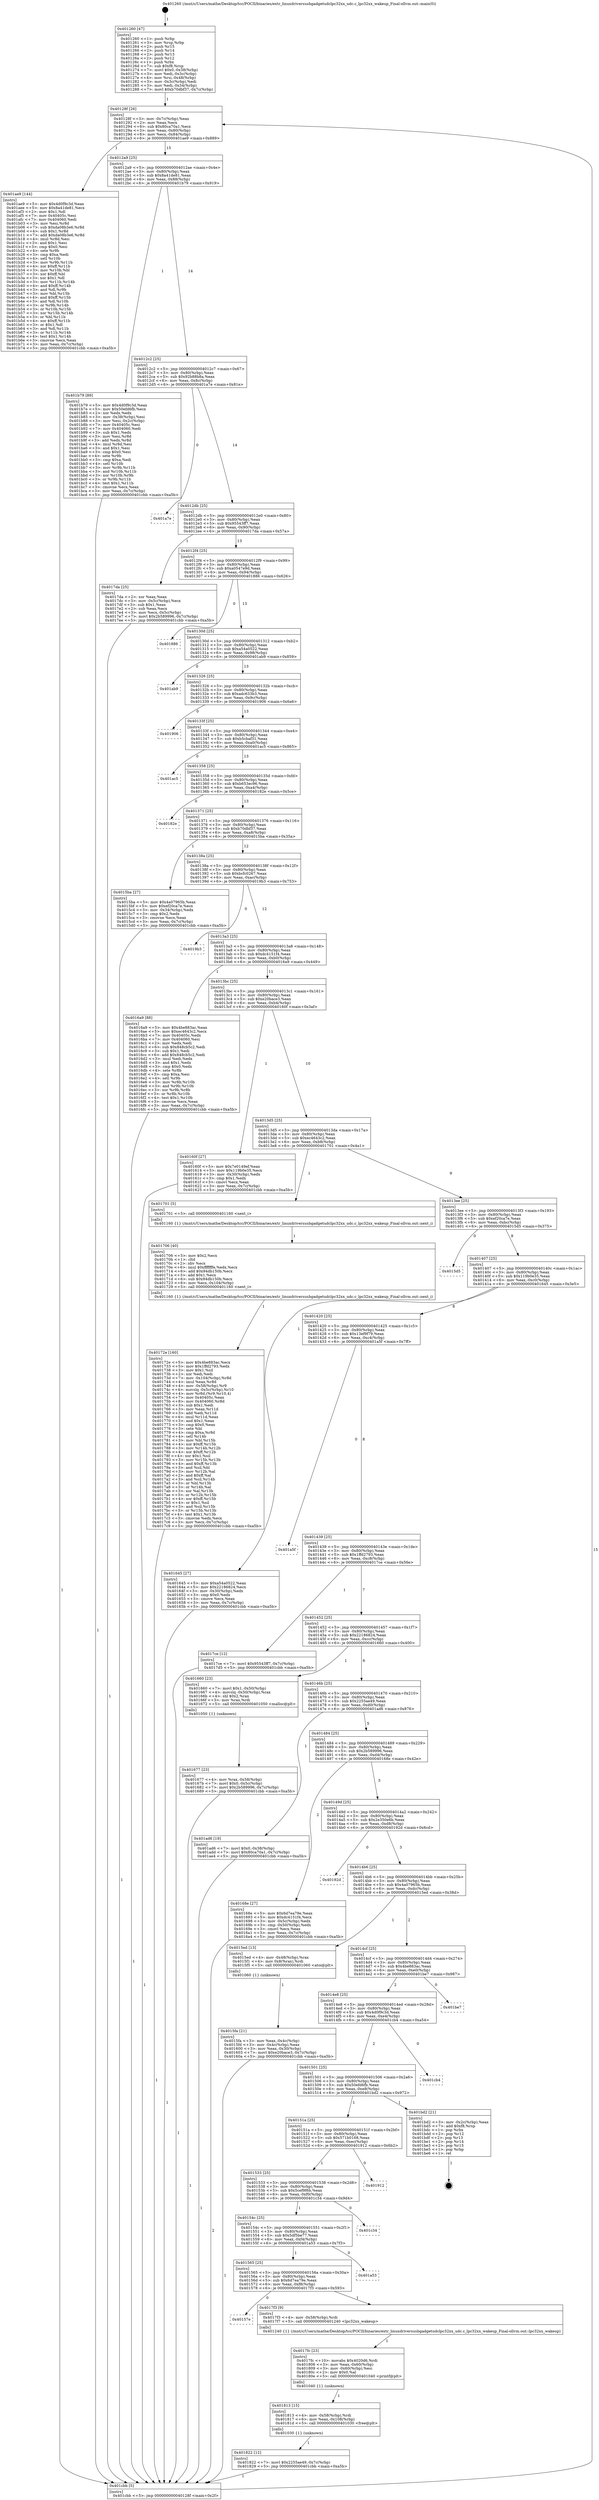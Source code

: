 digraph "0x401260" {
  label = "0x401260 (/mnt/c/Users/mathe/Desktop/tcc/POCII/binaries/extr_linuxdriversusbgadgetudclpc32xx_udc.c_lpc32xx_wakeup_Final-ollvm.out::main(0))"
  labelloc = "t"
  node[shape=record]

  Entry [label="",width=0.3,height=0.3,shape=circle,fillcolor=black,style=filled]
  "0x40128f" [label="{
     0x40128f [26]\l
     | [instrs]\l
     &nbsp;&nbsp;0x40128f \<+3\>: mov -0x7c(%rbp),%eax\l
     &nbsp;&nbsp;0x401292 \<+2\>: mov %eax,%ecx\l
     &nbsp;&nbsp;0x401294 \<+6\>: sub $0x80ca70a1,%ecx\l
     &nbsp;&nbsp;0x40129a \<+3\>: mov %eax,-0x80(%rbp)\l
     &nbsp;&nbsp;0x40129d \<+6\>: mov %ecx,-0x84(%rbp)\l
     &nbsp;&nbsp;0x4012a3 \<+6\>: je 0000000000401ae9 \<main+0x889\>\l
  }"]
  "0x401ae9" [label="{
     0x401ae9 [144]\l
     | [instrs]\l
     &nbsp;&nbsp;0x401ae9 \<+5\>: mov $0x4d0f9c3d,%eax\l
     &nbsp;&nbsp;0x401aee \<+5\>: mov $0x8a41de81,%ecx\l
     &nbsp;&nbsp;0x401af3 \<+2\>: mov $0x1,%dl\l
     &nbsp;&nbsp;0x401af5 \<+7\>: mov 0x40405c,%esi\l
     &nbsp;&nbsp;0x401afc \<+7\>: mov 0x404060,%edi\l
     &nbsp;&nbsp;0x401b03 \<+3\>: mov %esi,%r8d\l
     &nbsp;&nbsp;0x401b06 \<+7\>: sub $0xda08b3e6,%r8d\l
     &nbsp;&nbsp;0x401b0d \<+4\>: sub $0x1,%r8d\l
     &nbsp;&nbsp;0x401b11 \<+7\>: add $0xda08b3e6,%r8d\l
     &nbsp;&nbsp;0x401b18 \<+4\>: imul %r8d,%esi\l
     &nbsp;&nbsp;0x401b1c \<+3\>: and $0x1,%esi\l
     &nbsp;&nbsp;0x401b1f \<+3\>: cmp $0x0,%esi\l
     &nbsp;&nbsp;0x401b22 \<+4\>: sete %r9b\l
     &nbsp;&nbsp;0x401b26 \<+3\>: cmp $0xa,%edi\l
     &nbsp;&nbsp;0x401b29 \<+4\>: setl %r10b\l
     &nbsp;&nbsp;0x401b2d \<+3\>: mov %r9b,%r11b\l
     &nbsp;&nbsp;0x401b30 \<+4\>: xor $0xff,%r11b\l
     &nbsp;&nbsp;0x401b34 \<+3\>: mov %r10b,%bl\l
     &nbsp;&nbsp;0x401b37 \<+3\>: xor $0xff,%bl\l
     &nbsp;&nbsp;0x401b3a \<+3\>: xor $0x1,%dl\l
     &nbsp;&nbsp;0x401b3d \<+3\>: mov %r11b,%r14b\l
     &nbsp;&nbsp;0x401b40 \<+4\>: and $0xff,%r14b\l
     &nbsp;&nbsp;0x401b44 \<+3\>: and %dl,%r9b\l
     &nbsp;&nbsp;0x401b47 \<+3\>: mov %bl,%r15b\l
     &nbsp;&nbsp;0x401b4a \<+4\>: and $0xff,%r15b\l
     &nbsp;&nbsp;0x401b4e \<+3\>: and %dl,%r10b\l
     &nbsp;&nbsp;0x401b51 \<+3\>: or %r9b,%r14b\l
     &nbsp;&nbsp;0x401b54 \<+3\>: or %r10b,%r15b\l
     &nbsp;&nbsp;0x401b57 \<+3\>: xor %r15b,%r14b\l
     &nbsp;&nbsp;0x401b5a \<+3\>: or %bl,%r11b\l
     &nbsp;&nbsp;0x401b5d \<+4\>: xor $0xff,%r11b\l
     &nbsp;&nbsp;0x401b61 \<+3\>: or $0x1,%dl\l
     &nbsp;&nbsp;0x401b64 \<+3\>: and %dl,%r11b\l
     &nbsp;&nbsp;0x401b67 \<+3\>: or %r11b,%r14b\l
     &nbsp;&nbsp;0x401b6a \<+4\>: test $0x1,%r14b\l
     &nbsp;&nbsp;0x401b6e \<+3\>: cmovne %ecx,%eax\l
     &nbsp;&nbsp;0x401b71 \<+3\>: mov %eax,-0x7c(%rbp)\l
     &nbsp;&nbsp;0x401b74 \<+5\>: jmp 0000000000401cbb \<main+0xa5b\>\l
  }"]
  "0x4012a9" [label="{
     0x4012a9 [25]\l
     | [instrs]\l
     &nbsp;&nbsp;0x4012a9 \<+5\>: jmp 00000000004012ae \<main+0x4e\>\l
     &nbsp;&nbsp;0x4012ae \<+3\>: mov -0x80(%rbp),%eax\l
     &nbsp;&nbsp;0x4012b1 \<+5\>: sub $0x8a41de81,%eax\l
     &nbsp;&nbsp;0x4012b6 \<+6\>: mov %eax,-0x88(%rbp)\l
     &nbsp;&nbsp;0x4012bc \<+6\>: je 0000000000401b79 \<main+0x919\>\l
  }"]
  Exit [label="",width=0.3,height=0.3,shape=circle,fillcolor=black,style=filled,peripheries=2]
  "0x401b79" [label="{
     0x401b79 [89]\l
     | [instrs]\l
     &nbsp;&nbsp;0x401b79 \<+5\>: mov $0x4d0f9c3d,%eax\l
     &nbsp;&nbsp;0x401b7e \<+5\>: mov $0x50efd6fb,%ecx\l
     &nbsp;&nbsp;0x401b83 \<+2\>: xor %edx,%edx\l
     &nbsp;&nbsp;0x401b85 \<+3\>: mov -0x38(%rbp),%esi\l
     &nbsp;&nbsp;0x401b88 \<+3\>: mov %esi,-0x2c(%rbp)\l
     &nbsp;&nbsp;0x401b8b \<+7\>: mov 0x40405c,%esi\l
     &nbsp;&nbsp;0x401b92 \<+7\>: mov 0x404060,%edi\l
     &nbsp;&nbsp;0x401b99 \<+3\>: sub $0x1,%edx\l
     &nbsp;&nbsp;0x401b9c \<+3\>: mov %esi,%r8d\l
     &nbsp;&nbsp;0x401b9f \<+3\>: add %edx,%r8d\l
     &nbsp;&nbsp;0x401ba2 \<+4\>: imul %r8d,%esi\l
     &nbsp;&nbsp;0x401ba6 \<+3\>: and $0x1,%esi\l
     &nbsp;&nbsp;0x401ba9 \<+3\>: cmp $0x0,%esi\l
     &nbsp;&nbsp;0x401bac \<+4\>: sete %r9b\l
     &nbsp;&nbsp;0x401bb0 \<+3\>: cmp $0xa,%edi\l
     &nbsp;&nbsp;0x401bb3 \<+4\>: setl %r10b\l
     &nbsp;&nbsp;0x401bb7 \<+3\>: mov %r9b,%r11b\l
     &nbsp;&nbsp;0x401bba \<+3\>: and %r10b,%r11b\l
     &nbsp;&nbsp;0x401bbd \<+3\>: xor %r10b,%r9b\l
     &nbsp;&nbsp;0x401bc0 \<+3\>: or %r9b,%r11b\l
     &nbsp;&nbsp;0x401bc3 \<+4\>: test $0x1,%r11b\l
     &nbsp;&nbsp;0x401bc7 \<+3\>: cmovne %ecx,%eax\l
     &nbsp;&nbsp;0x401bca \<+3\>: mov %eax,-0x7c(%rbp)\l
     &nbsp;&nbsp;0x401bcd \<+5\>: jmp 0000000000401cbb \<main+0xa5b\>\l
  }"]
  "0x4012c2" [label="{
     0x4012c2 [25]\l
     | [instrs]\l
     &nbsp;&nbsp;0x4012c2 \<+5\>: jmp 00000000004012c7 \<main+0x67\>\l
     &nbsp;&nbsp;0x4012c7 \<+3\>: mov -0x80(%rbp),%eax\l
     &nbsp;&nbsp;0x4012ca \<+5\>: sub $0x92b88b8a,%eax\l
     &nbsp;&nbsp;0x4012cf \<+6\>: mov %eax,-0x8c(%rbp)\l
     &nbsp;&nbsp;0x4012d5 \<+6\>: je 0000000000401a7e \<main+0x81e\>\l
  }"]
  "0x401822" [label="{
     0x401822 [12]\l
     | [instrs]\l
     &nbsp;&nbsp;0x401822 \<+7\>: movl $0x2255ae49,-0x7c(%rbp)\l
     &nbsp;&nbsp;0x401829 \<+5\>: jmp 0000000000401cbb \<main+0xa5b\>\l
  }"]
  "0x401a7e" [label="{
     0x401a7e\l
  }", style=dashed]
  "0x4012db" [label="{
     0x4012db [25]\l
     | [instrs]\l
     &nbsp;&nbsp;0x4012db \<+5\>: jmp 00000000004012e0 \<main+0x80\>\l
     &nbsp;&nbsp;0x4012e0 \<+3\>: mov -0x80(%rbp),%eax\l
     &nbsp;&nbsp;0x4012e3 \<+5\>: sub $0x95543ff7,%eax\l
     &nbsp;&nbsp;0x4012e8 \<+6\>: mov %eax,-0x90(%rbp)\l
     &nbsp;&nbsp;0x4012ee \<+6\>: je 00000000004017da \<main+0x57a\>\l
  }"]
  "0x401813" [label="{
     0x401813 [15]\l
     | [instrs]\l
     &nbsp;&nbsp;0x401813 \<+4\>: mov -0x58(%rbp),%rdi\l
     &nbsp;&nbsp;0x401817 \<+6\>: mov %eax,-0x108(%rbp)\l
     &nbsp;&nbsp;0x40181d \<+5\>: call 0000000000401030 \<free@plt\>\l
     | [calls]\l
     &nbsp;&nbsp;0x401030 \{1\} (unknown)\l
  }"]
  "0x4017da" [label="{
     0x4017da [25]\l
     | [instrs]\l
     &nbsp;&nbsp;0x4017da \<+2\>: xor %eax,%eax\l
     &nbsp;&nbsp;0x4017dc \<+3\>: mov -0x5c(%rbp),%ecx\l
     &nbsp;&nbsp;0x4017df \<+3\>: sub $0x1,%eax\l
     &nbsp;&nbsp;0x4017e2 \<+2\>: sub %eax,%ecx\l
     &nbsp;&nbsp;0x4017e4 \<+3\>: mov %ecx,-0x5c(%rbp)\l
     &nbsp;&nbsp;0x4017e7 \<+7\>: movl $0x2b589996,-0x7c(%rbp)\l
     &nbsp;&nbsp;0x4017ee \<+5\>: jmp 0000000000401cbb \<main+0xa5b\>\l
  }"]
  "0x4012f4" [label="{
     0x4012f4 [25]\l
     | [instrs]\l
     &nbsp;&nbsp;0x4012f4 \<+5\>: jmp 00000000004012f9 \<main+0x99\>\l
     &nbsp;&nbsp;0x4012f9 \<+3\>: mov -0x80(%rbp),%eax\l
     &nbsp;&nbsp;0x4012fc \<+5\>: sub $0xa0547e9d,%eax\l
     &nbsp;&nbsp;0x401301 \<+6\>: mov %eax,-0x94(%rbp)\l
     &nbsp;&nbsp;0x401307 \<+6\>: je 0000000000401886 \<main+0x626\>\l
  }"]
  "0x4017fc" [label="{
     0x4017fc [23]\l
     | [instrs]\l
     &nbsp;&nbsp;0x4017fc \<+10\>: movabs $0x4020d6,%rdi\l
     &nbsp;&nbsp;0x401806 \<+3\>: mov %eax,-0x60(%rbp)\l
     &nbsp;&nbsp;0x401809 \<+3\>: mov -0x60(%rbp),%esi\l
     &nbsp;&nbsp;0x40180c \<+2\>: mov $0x0,%al\l
     &nbsp;&nbsp;0x40180e \<+5\>: call 0000000000401040 \<printf@plt\>\l
     | [calls]\l
     &nbsp;&nbsp;0x401040 \{1\} (unknown)\l
  }"]
  "0x401886" [label="{
     0x401886\l
  }", style=dashed]
  "0x40130d" [label="{
     0x40130d [25]\l
     | [instrs]\l
     &nbsp;&nbsp;0x40130d \<+5\>: jmp 0000000000401312 \<main+0xb2\>\l
     &nbsp;&nbsp;0x401312 \<+3\>: mov -0x80(%rbp),%eax\l
     &nbsp;&nbsp;0x401315 \<+5\>: sub $0xa54a0522,%eax\l
     &nbsp;&nbsp;0x40131a \<+6\>: mov %eax,-0x98(%rbp)\l
     &nbsp;&nbsp;0x401320 \<+6\>: je 0000000000401ab9 \<main+0x859\>\l
  }"]
  "0x40157e" [label="{
     0x40157e\l
  }", style=dashed]
  "0x401ab9" [label="{
     0x401ab9\l
  }", style=dashed]
  "0x401326" [label="{
     0x401326 [25]\l
     | [instrs]\l
     &nbsp;&nbsp;0x401326 \<+5\>: jmp 000000000040132b \<main+0xcb\>\l
     &nbsp;&nbsp;0x40132b \<+3\>: mov -0x80(%rbp),%eax\l
     &nbsp;&nbsp;0x40132e \<+5\>: sub $0xadc633b3,%eax\l
     &nbsp;&nbsp;0x401333 \<+6\>: mov %eax,-0x9c(%rbp)\l
     &nbsp;&nbsp;0x401339 \<+6\>: je 0000000000401906 \<main+0x6a6\>\l
  }"]
  "0x4017f3" [label="{
     0x4017f3 [9]\l
     | [instrs]\l
     &nbsp;&nbsp;0x4017f3 \<+4\>: mov -0x58(%rbp),%rdi\l
     &nbsp;&nbsp;0x4017f7 \<+5\>: call 0000000000401240 \<lpc32xx_wakeup\>\l
     | [calls]\l
     &nbsp;&nbsp;0x401240 \{1\} (/mnt/c/Users/mathe/Desktop/tcc/POCII/binaries/extr_linuxdriversusbgadgetudclpc32xx_udc.c_lpc32xx_wakeup_Final-ollvm.out::lpc32xx_wakeup)\l
  }"]
  "0x401906" [label="{
     0x401906\l
  }", style=dashed]
  "0x40133f" [label="{
     0x40133f [25]\l
     | [instrs]\l
     &nbsp;&nbsp;0x40133f \<+5\>: jmp 0000000000401344 \<main+0xe4\>\l
     &nbsp;&nbsp;0x401344 \<+3\>: mov -0x80(%rbp),%eax\l
     &nbsp;&nbsp;0x401347 \<+5\>: sub $0xb5cbaf31,%eax\l
     &nbsp;&nbsp;0x40134c \<+6\>: mov %eax,-0xa0(%rbp)\l
     &nbsp;&nbsp;0x401352 \<+6\>: je 0000000000401ac5 \<main+0x865\>\l
  }"]
  "0x401565" [label="{
     0x401565 [25]\l
     | [instrs]\l
     &nbsp;&nbsp;0x401565 \<+5\>: jmp 000000000040156a \<main+0x30a\>\l
     &nbsp;&nbsp;0x40156a \<+3\>: mov -0x80(%rbp),%eax\l
     &nbsp;&nbsp;0x40156d \<+5\>: sub $0x6d7ea79e,%eax\l
     &nbsp;&nbsp;0x401572 \<+6\>: mov %eax,-0xf8(%rbp)\l
     &nbsp;&nbsp;0x401578 \<+6\>: je 00000000004017f3 \<main+0x593\>\l
  }"]
  "0x401ac5" [label="{
     0x401ac5\l
  }", style=dashed]
  "0x401358" [label="{
     0x401358 [25]\l
     | [instrs]\l
     &nbsp;&nbsp;0x401358 \<+5\>: jmp 000000000040135d \<main+0xfd\>\l
     &nbsp;&nbsp;0x40135d \<+3\>: mov -0x80(%rbp),%eax\l
     &nbsp;&nbsp;0x401360 \<+5\>: sub $0xb653ec96,%eax\l
     &nbsp;&nbsp;0x401365 \<+6\>: mov %eax,-0xa4(%rbp)\l
     &nbsp;&nbsp;0x40136b \<+6\>: je 000000000040182e \<main+0x5ce\>\l
  }"]
  "0x401a53" [label="{
     0x401a53\l
  }", style=dashed]
  "0x40182e" [label="{
     0x40182e\l
  }", style=dashed]
  "0x401371" [label="{
     0x401371 [25]\l
     | [instrs]\l
     &nbsp;&nbsp;0x401371 \<+5\>: jmp 0000000000401376 \<main+0x116\>\l
     &nbsp;&nbsp;0x401376 \<+3\>: mov -0x80(%rbp),%eax\l
     &nbsp;&nbsp;0x401379 \<+5\>: sub $0xb70dbf37,%eax\l
     &nbsp;&nbsp;0x40137e \<+6\>: mov %eax,-0xa8(%rbp)\l
     &nbsp;&nbsp;0x401384 \<+6\>: je 00000000004015ba \<main+0x35a\>\l
  }"]
  "0x40154c" [label="{
     0x40154c [25]\l
     | [instrs]\l
     &nbsp;&nbsp;0x40154c \<+5\>: jmp 0000000000401551 \<main+0x2f1\>\l
     &nbsp;&nbsp;0x401551 \<+3\>: mov -0x80(%rbp),%eax\l
     &nbsp;&nbsp;0x401554 \<+5\>: sub $0x5df5be77,%eax\l
     &nbsp;&nbsp;0x401559 \<+6\>: mov %eax,-0xf4(%rbp)\l
     &nbsp;&nbsp;0x40155f \<+6\>: je 0000000000401a53 \<main+0x7f3\>\l
  }"]
  "0x4015ba" [label="{
     0x4015ba [27]\l
     | [instrs]\l
     &nbsp;&nbsp;0x4015ba \<+5\>: mov $0x4a07965b,%eax\l
     &nbsp;&nbsp;0x4015bf \<+5\>: mov $0xef20ca7e,%ecx\l
     &nbsp;&nbsp;0x4015c4 \<+3\>: mov -0x34(%rbp),%edx\l
     &nbsp;&nbsp;0x4015c7 \<+3\>: cmp $0x2,%edx\l
     &nbsp;&nbsp;0x4015ca \<+3\>: cmovne %ecx,%eax\l
     &nbsp;&nbsp;0x4015cd \<+3\>: mov %eax,-0x7c(%rbp)\l
     &nbsp;&nbsp;0x4015d0 \<+5\>: jmp 0000000000401cbb \<main+0xa5b\>\l
  }"]
  "0x40138a" [label="{
     0x40138a [25]\l
     | [instrs]\l
     &nbsp;&nbsp;0x40138a \<+5\>: jmp 000000000040138f \<main+0x12f\>\l
     &nbsp;&nbsp;0x40138f \<+3\>: mov -0x80(%rbp),%eax\l
     &nbsp;&nbsp;0x401392 \<+5\>: sub $0xbcfc0267,%eax\l
     &nbsp;&nbsp;0x401397 \<+6\>: mov %eax,-0xac(%rbp)\l
     &nbsp;&nbsp;0x40139d \<+6\>: je 00000000004019b3 \<main+0x753\>\l
  }"]
  "0x401cbb" [label="{
     0x401cbb [5]\l
     | [instrs]\l
     &nbsp;&nbsp;0x401cbb \<+5\>: jmp 000000000040128f \<main+0x2f\>\l
  }"]
  "0x401260" [label="{
     0x401260 [47]\l
     | [instrs]\l
     &nbsp;&nbsp;0x401260 \<+1\>: push %rbp\l
     &nbsp;&nbsp;0x401261 \<+3\>: mov %rsp,%rbp\l
     &nbsp;&nbsp;0x401264 \<+2\>: push %r15\l
     &nbsp;&nbsp;0x401266 \<+2\>: push %r14\l
     &nbsp;&nbsp;0x401268 \<+2\>: push %r13\l
     &nbsp;&nbsp;0x40126a \<+2\>: push %r12\l
     &nbsp;&nbsp;0x40126c \<+1\>: push %rbx\l
     &nbsp;&nbsp;0x40126d \<+7\>: sub $0xf8,%rsp\l
     &nbsp;&nbsp;0x401274 \<+7\>: movl $0x0,-0x38(%rbp)\l
     &nbsp;&nbsp;0x40127b \<+3\>: mov %edi,-0x3c(%rbp)\l
     &nbsp;&nbsp;0x40127e \<+4\>: mov %rsi,-0x48(%rbp)\l
     &nbsp;&nbsp;0x401282 \<+3\>: mov -0x3c(%rbp),%edi\l
     &nbsp;&nbsp;0x401285 \<+3\>: mov %edi,-0x34(%rbp)\l
     &nbsp;&nbsp;0x401288 \<+7\>: movl $0xb70dbf37,-0x7c(%rbp)\l
  }"]
  "0x401c34" [label="{
     0x401c34\l
  }", style=dashed]
  "0x4019b3" [label="{
     0x4019b3\l
  }", style=dashed]
  "0x4013a3" [label="{
     0x4013a3 [25]\l
     | [instrs]\l
     &nbsp;&nbsp;0x4013a3 \<+5\>: jmp 00000000004013a8 \<main+0x148\>\l
     &nbsp;&nbsp;0x4013a8 \<+3\>: mov -0x80(%rbp),%eax\l
     &nbsp;&nbsp;0x4013ab \<+5\>: sub $0xdc4151f4,%eax\l
     &nbsp;&nbsp;0x4013b0 \<+6\>: mov %eax,-0xb0(%rbp)\l
     &nbsp;&nbsp;0x4013b6 \<+6\>: je 00000000004016a9 \<main+0x449\>\l
  }"]
  "0x401533" [label="{
     0x401533 [25]\l
     | [instrs]\l
     &nbsp;&nbsp;0x401533 \<+5\>: jmp 0000000000401538 \<main+0x2d8\>\l
     &nbsp;&nbsp;0x401538 \<+3\>: mov -0x80(%rbp),%eax\l
     &nbsp;&nbsp;0x40153b \<+5\>: sub $0x5cef9f6b,%eax\l
     &nbsp;&nbsp;0x401540 \<+6\>: mov %eax,-0xf0(%rbp)\l
     &nbsp;&nbsp;0x401546 \<+6\>: je 0000000000401c34 \<main+0x9d4\>\l
  }"]
  "0x4016a9" [label="{
     0x4016a9 [88]\l
     | [instrs]\l
     &nbsp;&nbsp;0x4016a9 \<+5\>: mov $0x4be883ac,%eax\l
     &nbsp;&nbsp;0x4016ae \<+5\>: mov $0xec4643c2,%ecx\l
     &nbsp;&nbsp;0x4016b3 \<+7\>: mov 0x40405c,%edx\l
     &nbsp;&nbsp;0x4016ba \<+7\>: mov 0x404060,%esi\l
     &nbsp;&nbsp;0x4016c1 \<+2\>: mov %edx,%edi\l
     &nbsp;&nbsp;0x4016c3 \<+6\>: sub $0x848cb5c2,%edi\l
     &nbsp;&nbsp;0x4016c9 \<+3\>: sub $0x1,%edi\l
     &nbsp;&nbsp;0x4016cc \<+6\>: add $0x848cb5c2,%edi\l
     &nbsp;&nbsp;0x4016d2 \<+3\>: imul %edi,%edx\l
     &nbsp;&nbsp;0x4016d5 \<+3\>: and $0x1,%edx\l
     &nbsp;&nbsp;0x4016d8 \<+3\>: cmp $0x0,%edx\l
     &nbsp;&nbsp;0x4016db \<+4\>: sete %r8b\l
     &nbsp;&nbsp;0x4016df \<+3\>: cmp $0xa,%esi\l
     &nbsp;&nbsp;0x4016e2 \<+4\>: setl %r9b\l
     &nbsp;&nbsp;0x4016e6 \<+3\>: mov %r8b,%r10b\l
     &nbsp;&nbsp;0x4016e9 \<+3\>: and %r9b,%r10b\l
     &nbsp;&nbsp;0x4016ec \<+3\>: xor %r9b,%r8b\l
     &nbsp;&nbsp;0x4016ef \<+3\>: or %r8b,%r10b\l
     &nbsp;&nbsp;0x4016f2 \<+4\>: test $0x1,%r10b\l
     &nbsp;&nbsp;0x4016f6 \<+3\>: cmovne %ecx,%eax\l
     &nbsp;&nbsp;0x4016f9 \<+3\>: mov %eax,-0x7c(%rbp)\l
     &nbsp;&nbsp;0x4016fc \<+5\>: jmp 0000000000401cbb \<main+0xa5b\>\l
  }"]
  "0x4013bc" [label="{
     0x4013bc [25]\l
     | [instrs]\l
     &nbsp;&nbsp;0x4013bc \<+5\>: jmp 00000000004013c1 \<main+0x161\>\l
     &nbsp;&nbsp;0x4013c1 \<+3\>: mov -0x80(%rbp),%eax\l
     &nbsp;&nbsp;0x4013c4 \<+5\>: sub $0xe20bace3,%eax\l
     &nbsp;&nbsp;0x4013c9 \<+6\>: mov %eax,-0xb4(%rbp)\l
     &nbsp;&nbsp;0x4013cf \<+6\>: je 000000000040160f \<main+0x3af\>\l
  }"]
  "0x401912" [label="{
     0x401912\l
  }", style=dashed]
  "0x40160f" [label="{
     0x40160f [27]\l
     | [instrs]\l
     &nbsp;&nbsp;0x40160f \<+5\>: mov $0x7e0149ef,%eax\l
     &nbsp;&nbsp;0x401614 \<+5\>: mov $0x119b0e35,%ecx\l
     &nbsp;&nbsp;0x401619 \<+3\>: mov -0x30(%rbp),%edx\l
     &nbsp;&nbsp;0x40161c \<+3\>: cmp $0x1,%edx\l
     &nbsp;&nbsp;0x40161f \<+3\>: cmovl %ecx,%eax\l
     &nbsp;&nbsp;0x401622 \<+3\>: mov %eax,-0x7c(%rbp)\l
     &nbsp;&nbsp;0x401625 \<+5\>: jmp 0000000000401cbb \<main+0xa5b\>\l
  }"]
  "0x4013d5" [label="{
     0x4013d5 [25]\l
     | [instrs]\l
     &nbsp;&nbsp;0x4013d5 \<+5\>: jmp 00000000004013da \<main+0x17a\>\l
     &nbsp;&nbsp;0x4013da \<+3\>: mov -0x80(%rbp),%eax\l
     &nbsp;&nbsp;0x4013dd \<+5\>: sub $0xec4643c2,%eax\l
     &nbsp;&nbsp;0x4013e2 \<+6\>: mov %eax,-0xb8(%rbp)\l
     &nbsp;&nbsp;0x4013e8 \<+6\>: je 0000000000401701 \<main+0x4a1\>\l
  }"]
  "0x40151a" [label="{
     0x40151a [25]\l
     | [instrs]\l
     &nbsp;&nbsp;0x40151a \<+5\>: jmp 000000000040151f \<main+0x2bf\>\l
     &nbsp;&nbsp;0x40151f \<+3\>: mov -0x80(%rbp),%eax\l
     &nbsp;&nbsp;0x401522 \<+5\>: sub $0x571b0168,%eax\l
     &nbsp;&nbsp;0x401527 \<+6\>: mov %eax,-0xec(%rbp)\l
     &nbsp;&nbsp;0x40152d \<+6\>: je 0000000000401912 \<main+0x6b2\>\l
  }"]
  "0x401701" [label="{
     0x401701 [5]\l
     | [instrs]\l
     &nbsp;&nbsp;0x401701 \<+5\>: call 0000000000401160 \<next_i\>\l
     | [calls]\l
     &nbsp;&nbsp;0x401160 \{1\} (/mnt/c/Users/mathe/Desktop/tcc/POCII/binaries/extr_linuxdriversusbgadgetudclpc32xx_udc.c_lpc32xx_wakeup_Final-ollvm.out::next_i)\l
  }"]
  "0x4013ee" [label="{
     0x4013ee [25]\l
     | [instrs]\l
     &nbsp;&nbsp;0x4013ee \<+5\>: jmp 00000000004013f3 \<main+0x193\>\l
     &nbsp;&nbsp;0x4013f3 \<+3\>: mov -0x80(%rbp),%eax\l
     &nbsp;&nbsp;0x4013f6 \<+5\>: sub $0xef20ca7e,%eax\l
     &nbsp;&nbsp;0x4013fb \<+6\>: mov %eax,-0xbc(%rbp)\l
     &nbsp;&nbsp;0x401401 \<+6\>: je 00000000004015d5 \<main+0x375\>\l
  }"]
  "0x401bd2" [label="{
     0x401bd2 [21]\l
     | [instrs]\l
     &nbsp;&nbsp;0x401bd2 \<+3\>: mov -0x2c(%rbp),%eax\l
     &nbsp;&nbsp;0x401bd5 \<+7\>: add $0xf8,%rsp\l
     &nbsp;&nbsp;0x401bdc \<+1\>: pop %rbx\l
     &nbsp;&nbsp;0x401bdd \<+2\>: pop %r12\l
     &nbsp;&nbsp;0x401bdf \<+2\>: pop %r13\l
     &nbsp;&nbsp;0x401be1 \<+2\>: pop %r14\l
     &nbsp;&nbsp;0x401be3 \<+2\>: pop %r15\l
     &nbsp;&nbsp;0x401be5 \<+1\>: pop %rbp\l
     &nbsp;&nbsp;0x401be6 \<+1\>: ret\l
  }"]
  "0x4015d5" [label="{
     0x4015d5\l
  }", style=dashed]
  "0x401407" [label="{
     0x401407 [25]\l
     | [instrs]\l
     &nbsp;&nbsp;0x401407 \<+5\>: jmp 000000000040140c \<main+0x1ac\>\l
     &nbsp;&nbsp;0x40140c \<+3\>: mov -0x80(%rbp),%eax\l
     &nbsp;&nbsp;0x40140f \<+5\>: sub $0x119b0e35,%eax\l
     &nbsp;&nbsp;0x401414 \<+6\>: mov %eax,-0xc0(%rbp)\l
     &nbsp;&nbsp;0x40141a \<+6\>: je 0000000000401645 \<main+0x3e5\>\l
  }"]
  "0x401501" [label="{
     0x401501 [25]\l
     | [instrs]\l
     &nbsp;&nbsp;0x401501 \<+5\>: jmp 0000000000401506 \<main+0x2a6\>\l
     &nbsp;&nbsp;0x401506 \<+3\>: mov -0x80(%rbp),%eax\l
     &nbsp;&nbsp;0x401509 \<+5\>: sub $0x50efd6fb,%eax\l
     &nbsp;&nbsp;0x40150e \<+6\>: mov %eax,-0xe8(%rbp)\l
     &nbsp;&nbsp;0x401514 \<+6\>: je 0000000000401bd2 \<main+0x972\>\l
  }"]
  "0x401645" [label="{
     0x401645 [27]\l
     | [instrs]\l
     &nbsp;&nbsp;0x401645 \<+5\>: mov $0xa54a0522,%eax\l
     &nbsp;&nbsp;0x40164a \<+5\>: mov $0x22186824,%ecx\l
     &nbsp;&nbsp;0x40164f \<+3\>: mov -0x30(%rbp),%edx\l
     &nbsp;&nbsp;0x401652 \<+3\>: cmp $0x0,%edx\l
     &nbsp;&nbsp;0x401655 \<+3\>: cmove %ecx,%eax\l
     &nbsp;&nbsp;0x401658 \<+3\>: mov %eax,-0x7c(%rbp)\l
     &nbsp;&nbsp;0x40165b \<+5\>: jmp 0000000000401cbb \<main+0xa5b\>\l
  }"]
  "0x401420" [label="{
     0x401420 [25]\l
     | [instrs]\l
     &nbsp;&nbsp;0x401420 \<+5\>: jmp 0000000000401425 \<main+0x1c5\>\l
     &nbsp;&nbsp;0x401425 \<+3\>: mov -0x80(%rbp),%eax\l
     &nbsp;&nbsp;0x401428 \<+5\>: sub $0x13ef9f79,%eax\l
     &nbsp;&nbsp;0x40142d \<+6\>: mov %eax,-0xc4(%rbp)\l
     &nbsp;&nbsp;0x401433 \<+6\>: je 0000000000401a5f \<main+0x7ff\>\l
  }"]
  "0x401cb4" [label="{
     0x401cb4\l
  }", style=dashed]
  "0x401a5f" [label="{
     0x401a5f\l
  }", style=dashed]
  "0x401439" [label="{
     0x401439 [25]\l
     | [instrs]\l
     &nbsp;&nbsp;0x401439 \<+5\>: jmp 000000000040143e \<main+0x1de\>\l
     &nbsp;&nbsp;0x40143e \<+3\>: mov -0x80(%rbp),%eax\l
     &nbsp;&nbsp;0x401441 \<+5\>: sub $0x1ffd2793,%eax\l
     &nbsp;&nbsp;0x401446 \<+6\>: mov %eax,-0xc8(%rbp)\l
     &nbsp;&nbsp;0x40144c \<+6\>: je 00000000004017ce \<main+0x56e\>\l
  }"]
  "0x4014e8" [label="{
     0x4014e8 [25]\l
     | [instrs]\l
     &nbsp;&nbsp;0x4014e8 \<+5\>: jmp 00000000004014ed \<main+0x28d\>\l
     &nbsp;&nbsp;0x4014ed \<+3\>: mov -0x80(%rbp),%eax\l
     &nbsp;&nbsp;0x4014f0 \<+5\>: sub $0x4d0f9c3d,%eax\l
     &nbsp;&nbsp;0x4014f5 \<+6\>: mov %eax,-0xe4(%rbp)\l
     &nbsp;&nbsp;0x4014fb \<+6\>: je 0000000000401cb4 \<main+0xa54\>\l
  }"]
  "0x4017ce" [label="{
     0x4017ce [12]\l
     | [instrs]\l
     &nbsp;&nbsp;0x4017ce \<+7\>: movl $0x95543ff7,-0x7c(%rbp)\l
     &nbsp;&nbsp;0x4017d5 \<+5\>: jmp 0000000000401cbb \<main+0xa5b\>\l
  }"]
  "0x401452" [label="{
     0x401452 [25]\l
     | [instrs]\l
     &nbsp;&nbsp;0x401452 \<+5\>: jmp 0000000000401457 \<main+0x1f7\>\l
     &nbsp;&nbsp;0x401457 \<+3\>: mov -0x80(%rbp),%eax\l
     &nbsp;&nbsp;0x40145a \<+5\>: sub $0x22186824,%eax\l
     &nbsp;&nbsp;0x40145f \<+6\>: mov %eax,-0xcc(%rbp)\l
     &nbsp;&nbsp;0x401465 \<+6\>: je 0000000000401660 \<main+0x400\>\l
  }"]
  "0x401be7" [label="{
     0x401be7\l
  }", style=dashed]
  "0x401660" [label="{
     0x401660 [23]\l
     | [instrs]\l
     &nbsp;&nbsp;0x401660 \<+7\>: movl $0x1,-0x50(%rbp)\l
     &nbsp;&nbsp;0x401667 \<+4\>: movslq -0x50(%rbp),%rax\l
     &nbsp;&nbsp;0x40166b \<+4\>: shl $0x2,%rax\l
     &nbsp;&nbsp;0x40166f \<+3\>: mov %rax,%rdi\l
     &nbsp;&nbsp;0x401672 \<+5\>: call 0000000000401050 \<malloc@plt\>\l
     | [calls]\l
     &nbsp;&nbsp;0x401050 \{1\} (unknown)\l
  }"]
  "0x40146b" [label="{
     0x40146b [25]\l
     | [instrs]\l
     &nbsp;&nbsp;0x40146b \<+5\>: jmp 0000000000401470 \<main+0x210\>\l
     &nbsp;&nbsp;0x401470 \<+3\>: mov -0x80(%rbp),%eax\l
     &nbsp;&nbsp;0x401473 \<+5\>: sub $0x2255ae49,%eax\l
     &nbsp;&nbsp;0x401478 \<+6\>: mov %eax,-0xd0(%rbp)\l
     &nbsp;&nbsp;0x40147e \<+6\>: je 0000000000401ad6 \<main+0x876\>\l
  }"]
  "0x40172e" [label="{
     0x40172e [160]\l
     | [instrs]\l
     &nbsp;&nbsp;0x40172e \<+5\>: mov $0x4be883ac,%ecx\l
     &nbsp;&nbsp;0x401733 \<+5\>: mov $0x1ffd2793,%edx\l
     &nbsp;&nbsp;0x401738 \<+3\>: mov $0x1,%sil\l
     &nbsp;&nbsp;0x40173b \<+2\>: xor %edi,%edi\l
     &nbsp;&nbsp;0x40173d \<+7\>: mov -0x104(%rbp),%r8d\l
     &nbsp;&nbsp;0x401744 \<+4\>: imul %eax,%r8d\l
     &nbsp;&nbsp;0x401748 \<+4\>: mov -0x58(%rbp),%r9\l
     &nbsp;&nbsp;0x40174c \<+4\>: movslq -0x5c(%rbp),%r10\l
     &nbsp;&nbsp;0x401750 \<+4\>: mov %r8d,(%r9,%r10,4)\l
     &nbsp;&nbsp;0x401754 \<+7\>: mov 0x40405c,%eax\l
     &nbsp;&nbsp;0x40175b \<+8\>: mov 0x404060,%r8d\l
     &nbsp;&nbsp;0x401763 \<+3\>: sub $0x1,%edi\l
     &nbsp;&nbsp;0x401766 \<+3\>: mov %eax,%r11d\l
     &nbsp;&nbsp;0x401769 \<+3\>: add %edi,%r11d\l
     &nbsp;&nbsp;0x40176c \<+4\>: imul %r11d,%eax\l
     &nbsp;&nbsp;0x401770 \<+3\>: and $0x1,%eax\l
     &nbsp;&nbsp;0x401773 \<+3\>: cmp $0x0,%eax\l
     &nbsp;&nbsp;0x401776 \<+3\>: sete %bl\l
     &nbsp;&nbsp;0x401779 \<+4\>: cmp $0xa,%r8d\l
     &nbsp;&nbsp;0x40177d \<+4\>: setl %r14b\l
     &nbsp;&nbsp;0x401781 \<+3\>: mov %bl,%r15b\l
     &nbsp;&nbsp;0x401784 \<+4\>: xor $0xff,%r15b\l
     &nbsp;&nbsp;0x401788 \<+3\>: mov %r14b,%r12b\l
     &nbsp;&nbsp;0x40178b \<+4\>: xor $0xff,%r12b\l
     &nbsp;&nbsp;0x40178f \<+4\>: xor $0x1,%sil\l
     &nbsp;&nbsp;0x401793 \<+3\>: mov %r15b,%r13b\l
     &nbsp;&nbsp;0x401796 \<+4\>: and $0xff,%r13b\l
     &nbsp;&nbsp;0x40179a \<+3\>: and %sil,%bl\l
     &nbsp;&nbsp;0x40179d \<+3\>: mov %r12b,%al\l
     &nbsp;&nbsp;0x4017a0 \<+2\>: and $0xff,%al\l
     &nbsp;&nbsp;0x4017a2 \<+3\>: and %sil,%r14b\l
     &nbsp;&nbsp;0x4017a5 \<+3\>: or %bl,%r13b\l
     &nbsp;&nbsp;0x4017a8 \<+3\>: or %r14b,%al\l
     &nbsp;&nbsp;0x4017ab \<+3\>: xor %al,%r13b\l
     &nbsp;&nbsp;0x4017ae \<+3\>: or %r12b,%r15b\l
     &nbsp;&nbsp;0x4017b1 \<+4\>: xor $0xff,%r15b\l
     &nbsp;&nbsp;0x4017b5 \<+4\>: or $0x1,%sil\l
     &nbsp;&nbsp;0x4017b9 \<+3\>: and %sil,%r15b\l
     &nbsp;&nbsp;0x4017bc \<+3\>: or %r15b,%r13b\l
     &nbsp;&nbsp;0x4017bf \<+4\>: test $0x1,%r13b\l
     &nbsp;&nbsp;0x4017c3 \<+3\>: cmovne %edx,%ecx\l
     &nbsp;&nbsp;0x4017c6 \<+3\>: mov %ecx,-0x7c(%rbp)\l
     &nbsp;&nbsp;0x4017c9 \<+5\>: jmp 0000000000401cbb \<main+0xa5b\>\l
  }"]
  "0x401ad6" [label="{
     0x401ad6 [19]\l
     | [instrs]\l
     &nbsp;&nbsp;0x401ad6 \<+7\>: movl $0x0,-0x38(%rbp)\l
     &nbsp;&nbsp;0x401add \<+7\>: movl $0x80ca70a1,-0x7c(%rbp)\l
     &nbsp;&nbsp;0x401ae4 \<+5\>: jmp 0000000000401cbb \<main+0xa5b\>\l
  }"]
  "0x401484" [label="{
     0x401484 [25]\l
     | [instrs]\l
     &nbsp;&nbsp;0x401484 \<+5\>: jmp 0000000000401489 \<main+0x229\>\l
     &nbsp;&nbsp;0x401489 \<+3\>: mov -0x80(%rbp),%eax\l
     &nbsp;&nbsp;0x40148c \<+5\>: sub $0x2b589996,%eax\l
     &nbsp;&nbsp;0x401491 \<+6\>: mov %eax,-0xd4(%rbp)\l
     &nbsp;&nbsp;0x401497 \<+6\>: je 000000000040168e \<main+0x42e\>\l
  }"]
  "0x401706" [label="{
     0x401706 [40]\l
     | [instrs]\l
     &nbsp;&nbsp;0x401706 \<+5\>: mov $0x2,%ecx\l
     &nbsp;&nbsp;0x40170b \<+1\>: cltd\l
     &nbsp;&nbsp;0x40170c \<+2\>: idiv %ecx\l
     &nbsp;&nbsp;0x40170e \<+6\>: imul $0xfffffffe,%edx,%ecx\l
     &nbsp;&nbsp;0x401714 \<+6\>: add $0x94db150b,%ecx\l
     &nbsp;&nbsp;0x40171a \<+3\>: add $0x1,%ecx\l
     &nbsp;&nbsp;0x40171d \<+6\>: sub $0x94db150b,%ecx\l
     &nbsp;&nbsp;0x401723 \<+6\>: mov %ecx,-0x104(%rbp)\l
     &nbsp;&nbsp;0x401729 \<+5\>: call 0000000000401160 \<next_i\>\l
     | [calls]\l
     &nbsp;&nbsp;0x401160 \{1\} (/mnt/c/Users/mathe/Desktop/tcc/POCII/binaries/extr_linuxdriversusbgadgetudclpc32xx_udc.c_lpc32xx_wakeup_Final-ollvm.out::next_i)\l
  }"]
  "0x40168e" [label="{
     0x40168e [27]\l
     | [instrs]\l
     &nbsp;&nbsp;0x40168e \<+5\>: mov $0x6d7ea79e,%eax\l
     &nbsp;&nbsp;0x401693 \<+5\>: mov $0xdc4151f4,%ecx\l
     &nbsp;&nbsp;0x401698 \<+3\>: mov -0x5c(%rbp),%edx\l
     &nbsp;&nbsp;0x40169b \<+3\>: cmp -0x50(%rbp),%edx\l
     &nbsp;&nbsp;0x40169e \<+3\>: cmovl %ecx,%eax\l
     &nbsp;&nbsp;0x4016a1 \<+3\>: mov %eax,-0x7c(%rbp)\l
     &nbsp;&nbsp;0x4016a4 \<+5\>: jmp 0000000000401cbb \<main+0xa5b\>\l
  }"]
  "0x40149d" [label="{
     0x40149d [25]\l
     | [instrs]\l
     &nbsp;&nbsp;0x40149d \<+5\>: jmp 00000000004014a2 \<main+0x242\>\l
     &nbsp;&nbsp;0x4014a2 \<+3\>: mov -0x80(%rbp),%eax\l
     &nbsp;&nbsp;0x4014a5 \<+5\>: sub $0x2e350e6b,%eax\l
     &nbsp;&nbsp;0x4014aa \<+6\>: mov %eax,-0xd8(%rbp)\l
     &nbsp;&nbsp;0x4014b0 \<+6\>: je 000000000040192d \<main+0x6cd\>\l
  }"]
  "0x401677" [label="{
     0x401677 [23]\l
     | [instrs]\l
     &nbsp;&nbsp;0x401677 \<+4\>: mov %rax,-0x58(%rbp)\l
     &nbsp;&nbsp;0x40167b \<+7\>: movl $0x0,-0x5c(%rbp)\l
     &nbsp;&nbsp;0x401682 \<+7\>: movl $0x2b589996,-0x7c(%rbp)\l
     &nbsp;&nbsp;0x401689 \<+5\>: jmp 0000000000401cbb \<main+0xa5b\>\l
  }"]
  "0x40192d" [label="{
     0x40192d\l
  }", style=dashed]
  "0x4014b6" [label="{
     0x4014b6 [25]\l
     | [instrs]\l
     &nbsp;&nbsp;0x4014b6 \<+5\>: jmp 00000000004014bb \<main+0x25b\>\l
     &nbsp;&nbsp;0x4014bb \<+3\>: mov -0x80(%rbp),%eax\l
     &nbsp;&nbsp;0x4014be \<+5\>: sub $0x4a07965b,%eax\l
     &nbsp;&nbsp;0x4014c3 \<+6\>: mov %eax,-0xdc(%rbp)\l
     &nbsp;&nbsp;0x4014c9 \<+6\>: je 00000000004015ed \<main+0x38d\>\l
  }"]
  "0x4015fa" [label="{
     0x4015fa [21]\l
     | [instrs]\l
     &nbsp;&nbsp;0x4015fa \<+3\>: mov %eax,-0x4c(%rbp)\l
     &nbsp;&nbsp;0x4015fd \<+3\>: mov -0x4c(%rbp),%eax\l
     &nbsp;&nbsp;0x401600 \<+3\>: mov %eax,-0x30(%rbp)\l
     &nbsp;&nbsp;0x401603 \<+7\>: movl $0xe20bace3,-0x7c(%rbp)\l
     &nbsp;&nbsp;0x40160a \<+5\>: jmp 0000000000401cbb \<main+0xa5b\>\l
  }"]
  "0x4015ed" [label="{
     0x4015ed [13]\l
     | [instrs]\l
     &nbsp;&nbsp;0x4015ed \<+4\>: mov -0x48(%rbp),%rax\l
     &nbsp;&nbsp;0x4015f1 \<+4\>: mov 0x8(%rax),%rdi\l
     &nbsp;&nbsp;0x4015f5 \<+5\>: call 0000000000401060 \<atoi@plt\>\l
     | [calls]\l
     &nbsp;&nbsp;0x401060 \{1\} (unknown)\l
  }"]
  "0x4014cf" [label="{
     0x4014cf [25]\l
     | [instrs]\l
     &nbsp;&nbsp;0x4014cf \<+5\>: jmp 00000000004014d4 \<main+0x274\>\l
     &nbsp;&nbsp;0x4014d4 \<+3\>: mov -0x80(%rbp),%eax\l
     &nbsp;&nbsp;0x4014d7 \<+5\>: sub $0x4be883ac,%eax\l
     &nbsp;&nbsp;0x4014dc \<+6\>: mov %eax,-0xe0(%rbp)\l
     &nbsp;&nbsp;0x4014e2 \<+6\>: je 0000000000401be7 \<main+0x987\>\l
  }"]
  Entry -> "0x401260" [label=" 1"]
  "0x40128f" -> "0x401ae9" [label=" 1"]
  "0x40128f" -> "0x4012a9" [label=" 15"]
  "0x401bd2" -> Exit [label=" 1"]
  "0x4012a9" -> "0x401b79" [label=" 1"]
  "0x4012a9" -> "0x4012c2" [label=" 14"]
  "0x401b79" -> "0x401cbb" [label=" 1"]
  "0x4012c2" -> "0x401a7e" [label=" 0"]
  "0x4012c2" -> "0x4012db" [label=" 14"]
  "0x401ae9" -> "0x401cbb" [label=" 1"]
  "0x4012db" -> "0x4017da" [label=" 1"]
  "0x4012db" -> "0x4012f4" [label=" 13"]
  "0x401ad6" -> "0x401cbb" [label=" 1"]
  "0x4012f4" -> "0x401886" [label=" 0"]
  "0x4012f4" -> "0x40130d" [label=" 13"]
  "0x401822" -> "0x401cbb" [label=" 1"]
  "0x40130d" -> "0x401ab9" [label=" 0"]
  "0x40130d" -> "0x401326" [label=" 13"]
  "0x401813" -> "0x401822" [label=" 1"]
  "0x401326" -> "0x401906" [label=" 0"]
  "0x401326" -> "0x40133f" [label=" 13"]
  "0x4017fc" -> "0x401813" [label=" 1"]
  "0x40133f" -> "0x401ac5" [label=" 0"]
  "0x40133f" -> "0x401358" [label=" 13"]
  "0x401565" -> "0x40157e" [label=" 0"]
  "0x401358" -> "0x40182e" [label=" 0"]
  "0x401358" -> "0x401371" [label=" 13"]
  "0x401565" -> "0x4017f3" [label=" 1"]
  "0x401371" -> "0x4015ba" [label=" 1"]
  "0x401371" -> "0x40138a" [label=" 12"]
  "0x4015ba" -> "0x401cbb" [label=" 1"]
  "0x401260" -> "0x40128f" [label=" 1"]
  "0x401cbb" -> "0x40128f" [label=" 15"]
  "0x40154c" -> "0x401565" [label=" 1"]
  "0x40138a" -> "0x4019b3" [label=" 0"]
  "0x40138a" -> "0x4013a3" [label=" 12"]
  "0x40154c" -> "0x401a53" [label=" 0"]
  "0x4013a3" -> "0x4016a9" [label=" 1"]
  "0x4013a3" -> "0x4013bc" [label=" 11"]
  "0x401533" -> "0x40154c" [label=" 1"]
  "0x4013bc" -> "0x40160f" [label=" 1"]
  "0x4013bc" -> "0x4013d5" [label=" 10"]
  "0x401533" -> "0x401c34" [label=" 0"]
  "0x4013d5" -> "0x401701" [label=" 1"]
  "0x4013d5" -> "0x4013ee" [label=" 9"]
  "0x40151a" -> "0x401533" [label=" 1"]
  "0x4013ee" -> "0x4015d5" [label=" 0"]
  "0x4013ee" -> "0x401407" [label=" 9"]
  "0x40151a" -> "0x401912" [label=" 0"]
  "0x401407" -> "0x401645" [label=" 1"]
  "0x401407" -> "0x401420" [label=" 8"]
  "0x401501" -> "0x40151a" [label=" 1"]
  "0x401420" -> "0x401a5f" [label=" 0"]
  "0x401420" -> "0x401439" [label=" 8"]
  "0x401501" -> "0x401bd2" [label=" 1"]
  "0x401439" -> "0x4017ce" [label=" 1"]
  "0x401439" -> "0x401452" [label=" 7"]
  "0x4014e8" -> "0x401501" [label=" 2"]
  "0x401452" -> "0x401660" [label=" 1"]
  "0x401452" -> "0x40146b" [label=" 6"]
  "0x4014e8" -> "0x401cb4" [label=" 0"]
  "0x40146b" -> "0x401ad6" [label=" 1"]
  "0x40146b" -> "0x401484" [label=" 5"]
  "0x4014cf" -> "0x4014e8" [label=" 2"]
  "0x401484" -> "0x40168e" [label=" 2"]
  "0x401484" -> "0x40149d" [label=" 3"]
  "0x4014cf" -> "0x401be7" [label=" 0"]
  "0x40149d" -> "0x40192d" [label=" 0"]
  "0x40149d" -> "0x4014b6" [label=" 3"]
  "0x4017f3" -> "0x4017fc" [label=" 1"]
  "0x4014b6" -> "0x4015ed" [label=" 1"]
  "0x4014b6" -> "0x4014cf" [label=" 2"]
  "0x4015ed" -> "0x4015fa" [label=" 1"]
  "0x4015fa" -> "0x401cbb" [label=" 1"]
  "0x40160f" -> "0x401cbb" [label=" 1"]
  "0x401645" -> "0x401cbb" [label=" 1"]
  "0x401660" -> "0x401677" [label=" 1"]
  "0x401677" -> "0x401cbb" [label=" 1"]
  "0x40168e" -> "0x401cbb" [label=" 2"]
  "0x4016a9" -> "0x401cbb" [label=" 1"]
  "0x401701" -> "0x401706" [label=" 1"]
  "0x401706" -> "0x40172e" [label=" 1"]
  "0x40172e" -> "0x401cbb" [label=" 1"]
  "0x4017ce" -> "0x401cbb" [label=" 1"]
  "0x4017da" -> "0x401cbb" [label=" 1"]
}
